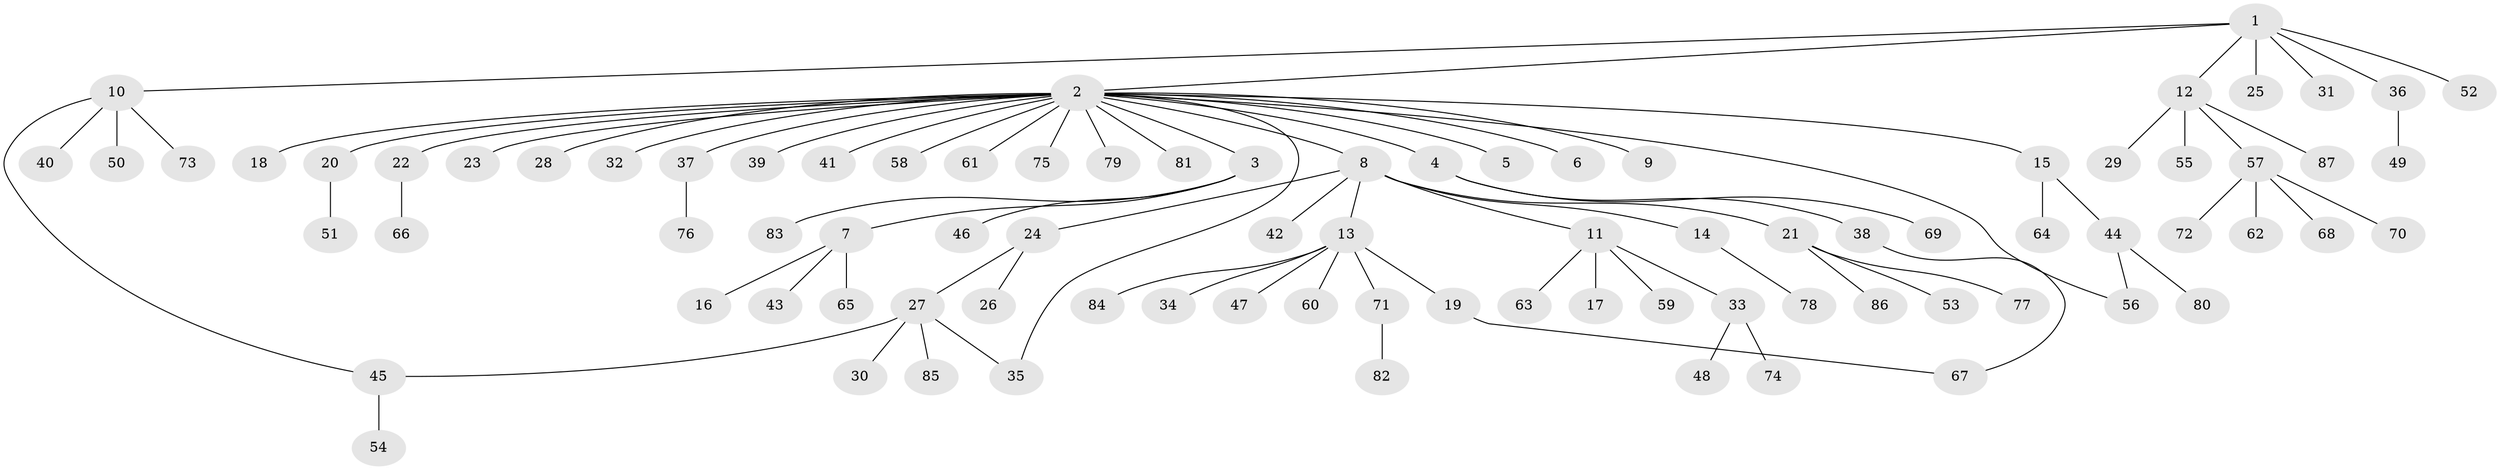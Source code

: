 // coarse degree distribution, {7: 0.03333333333333333, 24: 0.016666666666666666, 4: 0.03333333333333333, 3: 0.08333333333333333, 1: 0.6833333333333333, 2: 0.11666666666666667, 5: 0.03333333333333333}
// Generated by graph-tools (version 1.1) at 2025/18/03/04/25 18:18:25]
// undirected, 87 vertices, 90 edges
graph export_dot {
graph [start="1"]
  node [color=gray90,style=filled];
  1;
  2;
  3;
  4;
  5;
  6;
  7;
  8;
  9;
  10;
  11;
  12;
  13;
  14;
  15;
  16;
  17;
  18;
  19;
  20;
  21;
  22;
  23;
  24;
  25;
  26;
  27;
  28;
  29;
  30;
  31;
  32;
  33;
  34;
  35;
  36;
  37;
  38;
  39;
  40;
  41;
  42;
  43;
  44;
  45;
  46;
  47;
  48;
  49;
  50;
  51;
  52;
  53;
  54;
  55;
  56;
  57;
  58;
  59;
  60;
  61;
  62;
  63;
  64;
  65;
  66;
  67;
  68;
  69;
  70;
  71;
  72;
  73;
  74;
  75;
  76;
  77;
  78;
  79;
  80;
  81;
  82;
  83;
  84;
  85;
  86;
  87;
  1 -- 2;
  1 -- 10;
  1 -- 12;
  1 -- 25;
  1 -- 31;
  1 -- 36;
  1 -- 52;
  2 -- 3;
  2 -- 4;
  2 -- 5;
  2 -- 6;
  2 -- 8;
  2 -- 9;
  2 -- 15;
  2 -- 18;
  2 -- 20;
  2 -- 22;
  2 -- 23;
  2 -- 28;
  2 -- 32;
  2 -- 35;
  2 -- 37;
  2 -- 39;
  2 -- 41;
  2 -- 56;
  2 -- 58;
  2 -- 61;
  2 -- 75;
  2 -- 79;
  2 -- 81;
  3 -- 7;
  3 -- 46;
  3 -- 83;
  4 -- 38;
  4 -- 69;
  7 -- 16;
  7 -- 43;
  7 -- 65;
  8 -- 11;
  8 -- 13;
  8 -- 14;
  8 -- 21;
  8 -- 24;
  8 -- 42;
  10 -- 40;
  10 -- 45;
  10 -- 50;
  10 -- 73;
  11 -- 17;
  11 -- 33;
  11 -- 59;
  11 -- 63;
  12 -- 29;
  12 -- 55;
  12 -- 57;
  12 -- 87;
  13 -- 19;
  13 -- 34;
  13 -- 47;
  13 -- 60;
  13 -- 71;
  13 -- 84;
  14 -- 78;
  15 -- 44;
  15 -- 64;
  19 -- 67;
  20 -- 51;
  21 -- 53;
  21 -- 77;
  21 -- 86;
  22 -- 66;
  24 -- 26;
  24 -- 27;
  27 -- 30;
  27 -- 35;
  27 -- 45;
  27 -- 85;
  33 -- 48;
  33 -- 74;
  36 -- 49;
  37 -- 76;
  38 -- 67;
  44 -- 56;
  44 -- 80;
  45 -- 54;
  57 -- 62;
  57 -- 68;
  57 -- 70;
  57 -- 72;
  71 -- 82;
}
